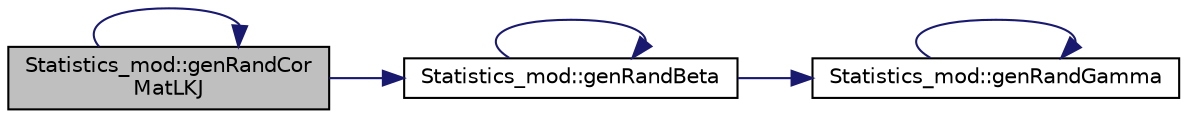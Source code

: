 digraph "Statistics_mod::genRandCorMatLKJ"
{
 // LATEX_PDF_SIZE
  edge [fontname="Helvetica",fontsize="10",labelfontname="Helvetica",labelfontsize="10"];
  node [fontname="Helvetica",fontsize="10",shape=record];
  rankdir="LR";
  Node1 [label="Statistics_mod::genRandCor\lMatLKJ",height=0.2,width=0.4,color="black", fillcolor="grey75", style="filled", fontcolor="black",tooltip="Return a random correlation matrix, sample correlation matrices RandCorMat from a distribution propor..."];
  Node1 -> Node2 [color="midnightblue",fontsize="10",style="solid",fontname="Helvetica"];
  Node2 [label="Statistics_mod::genRandBeta",height=0.2,width=0.4,color="black", fillcolor="white", style="filled",URL="$namespaceStatistics__mod.html#a9e32380f02dbc037517b4ce621a63109",tooltip="Return a random Beta-distributed variable."];
  Node2 -> Node2 [color="midnightblue",fontsize="10",style="solid",fontname="Helvetica"];
  Node2 -> Node3 [color="midnightblue",fontsize="10",style="solid",fontname="Helvetica"];
  Node3 [label="Statistics_mod::genRandGamma",height=0.2,width=0.4,color="black", fillcolor="white", style="filled",URL="$namespaceStatistics__mod.html#a849255d41dd4ce2b35b247f27128b4cf",tooltip="Return a Gamma-distributed random number, following the prescription in the GSL library."];
  Node3 -> Node3 [color="midnightblue",fontsize="10",style="solid",fontname="Helvetica"];
  Node1 -> Node1 [color="midnightblue",fontsize="10",style="solid",fontname="Helvetica"];
}
